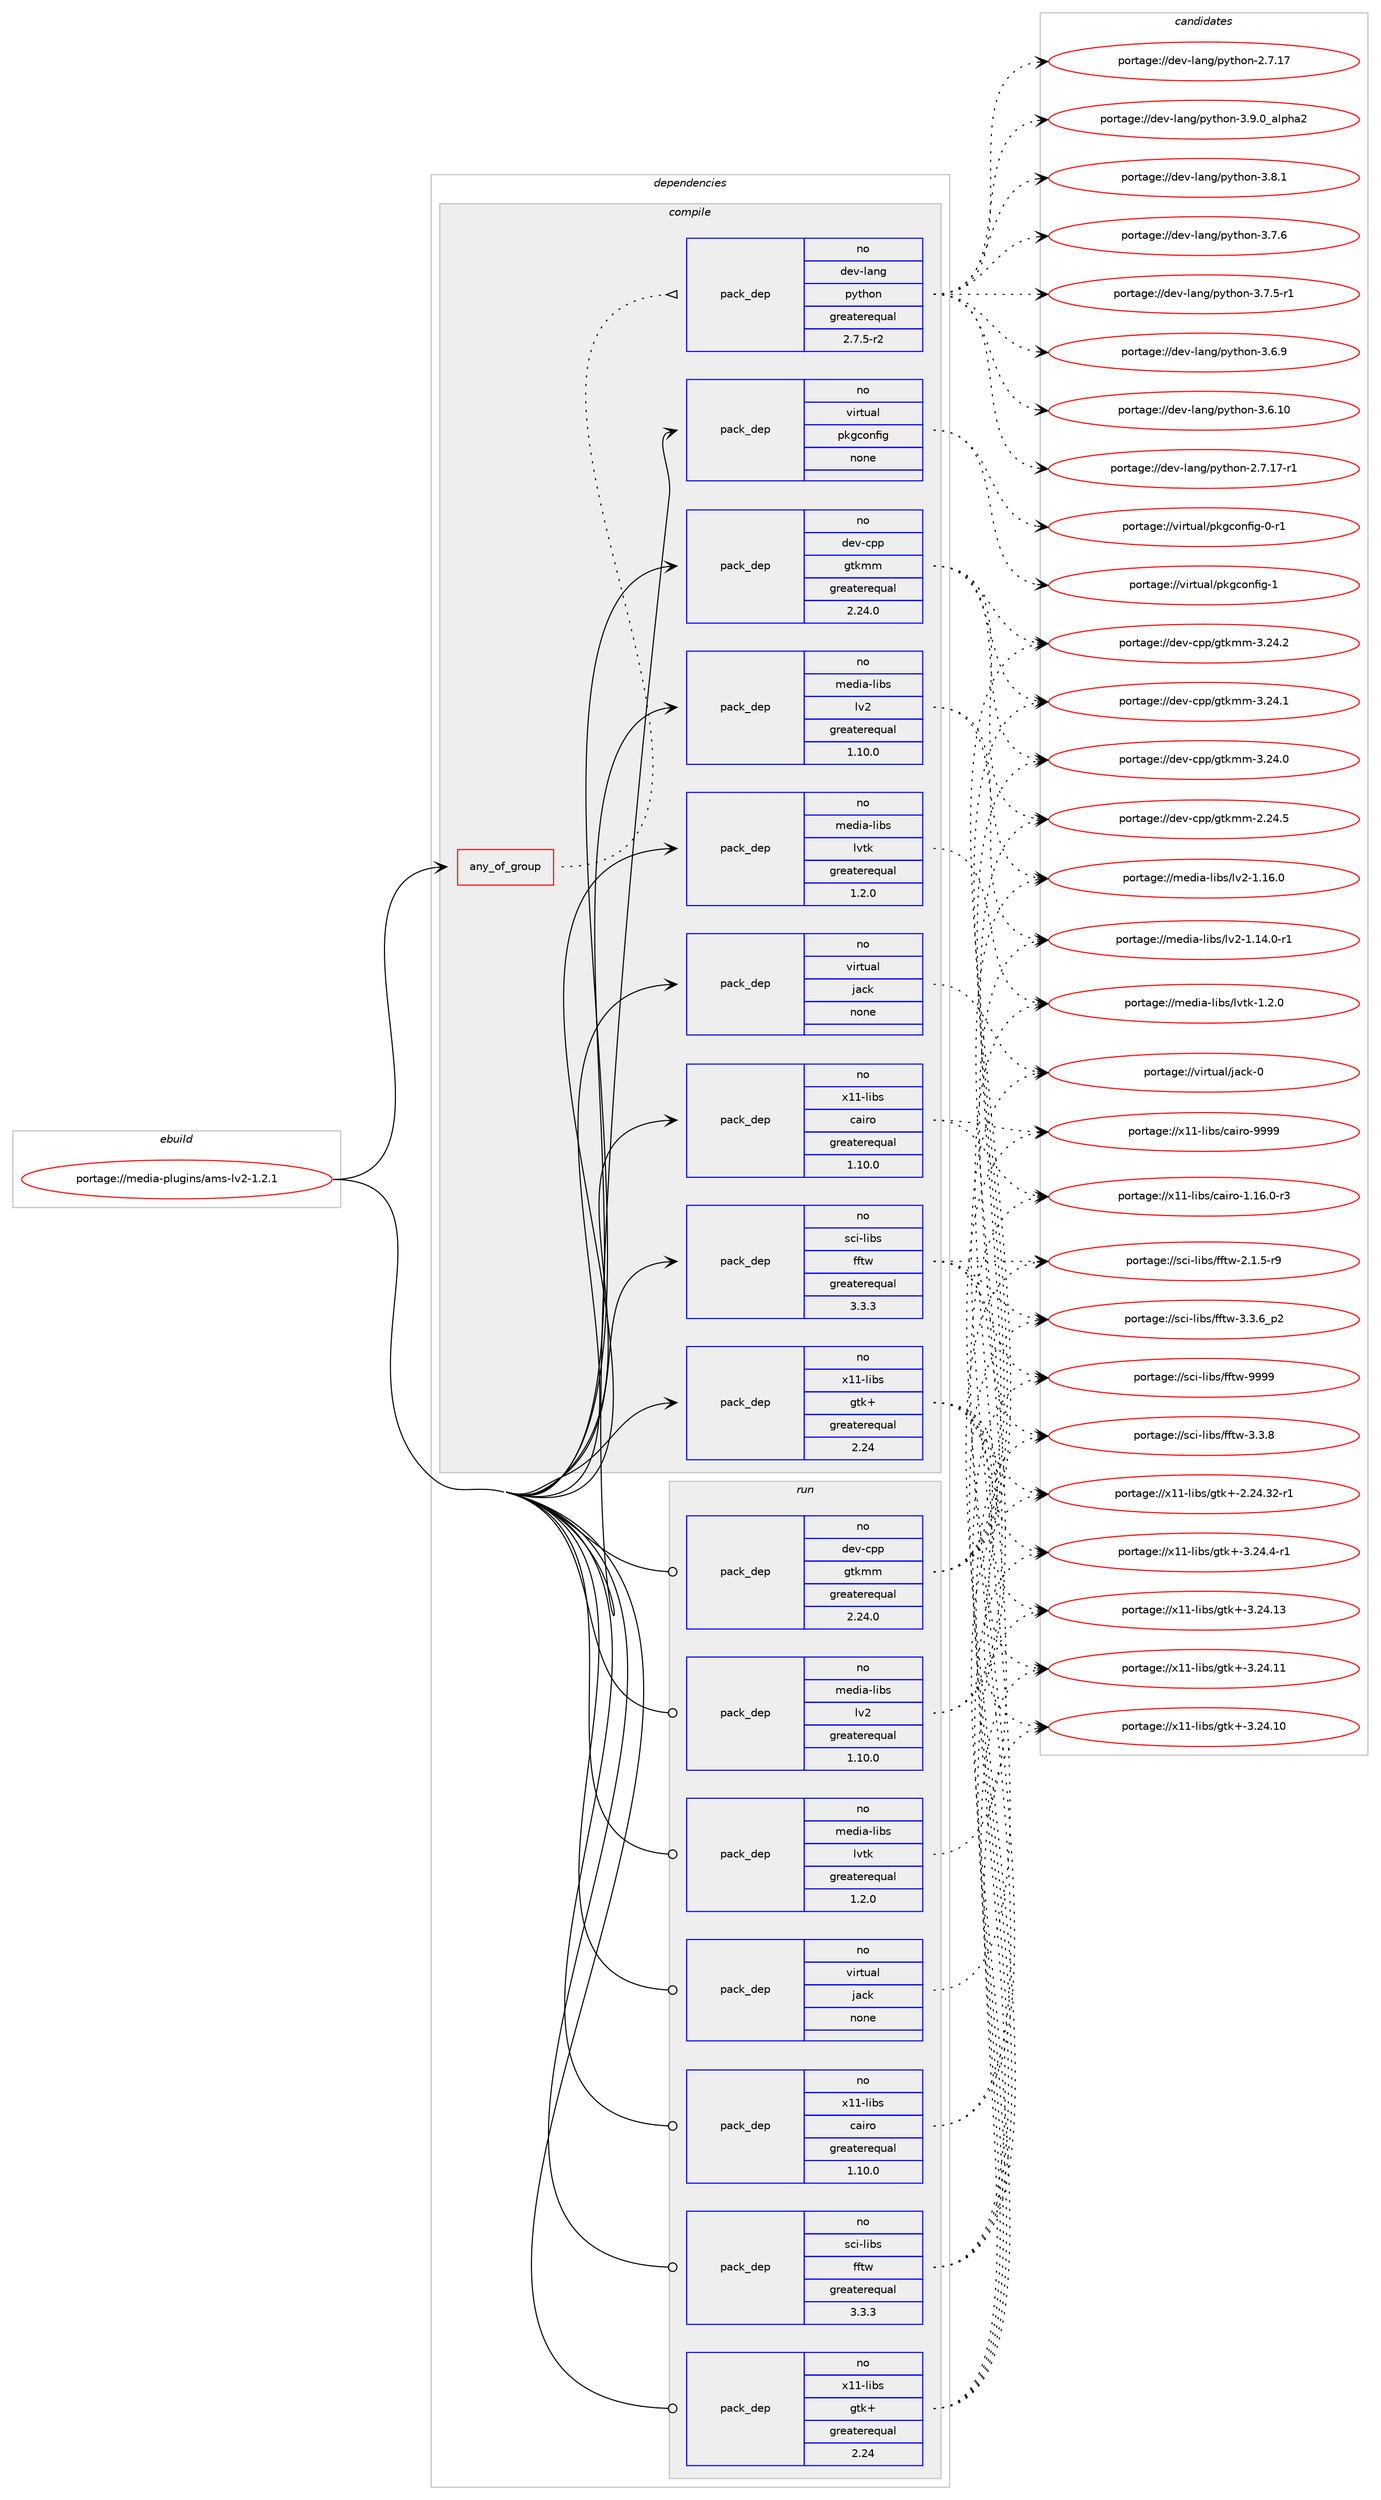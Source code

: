 digraph prolog {

# *************
# Graph options
# *************

newrank=true;
concentrate=true;
compound=true;
graph [rankdir=LR,fontname=Helvetica,fontsize=10,ranksep=1.5];#, ranksep=2.5, nodesep=0.2];
edge  [arrowhead=vee];
node  [fontname=Helvetica,fontsize=10];

# **********
# The ebuild
# **********

subgraph cluster_leftcol {
color=gray;
rank=same;
label=<<i>ebuild</i>>;
id [label="portage://media-plugins/ams-lv2-1.2.1", color=red, width=4, href="../media-plugins/ams-lv2-1.2.1.svg"];
}

# ****************
# The dependencies
# ****************

subgraph cluster_midcol {
color=gray;
label=<<i>dependencies</i>>;
subgraph cluster_compile {
fillcolor="#eeeeee";
style=filled;
label=<<i>compile</i>>;
subgraph any2897 {
dependency202995 [label=<<TABLE BORDER="0" CELLBORDER="1" CELLSPACING="0" CELLPADDING="4"><TR><TD CELLPADDING="10">any_of_group</TD></TR></TABLE>>, shape=none, color=red];subgraph pack154398 {
dependency202996 [label=<<TABLE BORDER="0" CELLBORDER="1" CELLSPACING="0" CELLPADDING="4" WIDTH="220"><TR><TD ROWSPAN="6" CELLPADDING="30">pack_dep</TD></TR><TR><TD WIDTH="110">no</TD></TR><TR><TD>dev-lang</TD></TR><TR><TD>python</TD></TR><TR><TD>greaterequal</TD></TR><TR><TD>2.7.5-r2</TD></TR></TABLE>>, shape=none, color=blue];
}
dependency202995:e -> dependency202996:w [weight=20,style="dotted",arrowhead="oinv"];
}
id:e -> dependency202995:w [weight=20,style="solid",arrowhead="vee"];
subgraph pack154399 {
dependency202997 [label=<<TABLE BORDER="0" CELLBORDER="1" CELLSPACING="0" CELLPADDING="4" WIDTH="220"><TR><TD ROWSPAN="6" CELLPADDING="30">pack_dep</TD></TR><TR><TD WIDTH="110">no</TD></TR><TR><TD>dev-cpp</TD></TR><TR><TD>gtkmm</TD></TR><TR><TD>greaterequal</TD></TR><TR><TD>2.24.0</TD></TR></TABLE>>, shape=none, color=blue];
}
id:e -> dependency202997:w [weight=20,style="solid",arrowhead="vee"];
subgraph pack154400 {
dependency202998 [label=<<TABLE BORDER="0" CELLBORDER="1" CELLSPACING="0" CELLPADDING="4" WIDTH="220"><TR><TD ROWSPAN="6" CELLPADDING="30">pack_dep</TD></TR><TR><TD WIDTH="110">no</TD></TR><TR><TD>media-libs</TD></TR><TR><TD>lv2</TD></TR><TR><TD>greaterequal</TD></TR><TR><TD>1.10.0</TD></TR></TABLE>>, shape=none, color=blue];
}
id:e -> dependency202998:w [weight=20,style="solid",arrowhead="vee"];
subgraph pack154401 {
dependency202999 [label=<<TABLE BORDER="0" CELLBORDER="1" CELLSPACING="0" CELLPADDING="4" WIDTH="220"><TR><TD ROWSPAN="6" CELLPADDING="30">pack_dep</TD></TR><TR><TD WIDTH="110">no</TD></TR><TR><TD>media-libs</TD></TR><TR><TD>lvtk</TD></TR><TR><TD>greaterequal</TD></TR><TR><TD>1.2.0</TD></TR></TABLE>>, shape=none, color=blue];
}
id:e -> dependency202999:w [weight=20,style="solid",arrowhead="vee"];
subgraph pack154402 {
dependency203000 [label=<<TABLE BORDER="0" CELLBORDER="1" CELLSPACING="0" CELLPADDING="4" WIDTH="220"><TR><TD ROWSPAN="6" CELLPADDING="30">pack_dep</TD></TR><TR><TD WIDTH="110">no</TD></TR><TR><TD>sci-libs</TD></TR><TR><TD>fftw</TD></TR><TR><TD>greaterequal</TD></TR><TR><TD>3.3.3</TD></TR></TABLE>>, shape=none, color=blue];
}
id:e -> dependency203000:w [weight=20,style="solid",arrowhead="vee"];
subgraph pack154403 {
dependency203001 [label=<<TABLE BORDER="0" CELLBORDER="1" CELLSPACING="0" CELLPADDING="4" WIDTH="220"><TR><TD ROWSPAN="6" CELLPADDING="30">pack_dep</TD></TR><TR><TD WIDTH="110">no</TD></TR><TR><TD>virtual</TD></TR><TR><TD>jack</TD></TR><TR><TD>none</TD></TR><TR><TD></TD></TR></TABLE>>, shape=none, color=blue];
}
id:e -> dependency203001:w [weight=20,style="solid",arrowhead="vee"];
subgraph pack154404 {
dependency203002 [label=<<TABLE BORDER="0" CELLBORDER="1" CELLSPACING="0" CELLPADDING="4" WIDTH="220"><TR><TD ROWSPAN="6" CELLPADDING="30">pack_dep</TD></TR><TR><TD WIDTH="110">no</TD></TR><TR><TD>virtual</TD></TR><TR><TD>pkgconfig</TD></TR><TR><TD>none</TD></TR><TR><TD></TD></TR></TABLE>>, shape=none, color=blue];
}
id:e -> dependency203002:w [weight=20,style="solid",arrowhead="vee"];
subgraph pack154405 {
dependency203003 [label=<<TABLE BORDER="0" CELLBORDER="1" CELLSPACING="0" CELLPADDING="4" WIDTH="220"><TR><TD ROWSPAN="6" CELLPADDING="30">pack_dep</TD></TR><TR><TD WIDTH="110">no</TD></TR><TR><TD>x11-libs</TD></TR><TR><TD>cairo</TD></TR><TR><TD>greaterequal</TD></TR><TR><TD>1.10.0</TD></TR></TABLE>>, shape=none, color=blue];
}
id:e -> dependency203003:w [weight=20,style="solid",arrowhead="vee"];
subgraph pack154406 {
dependency203004 [label=<<TABLE BORDER="0" CELLBORDER="1" CELLSPACING="0" CELLPADDING="4" WIDTH="220"><TR><TD ROWSPAN="6" CELLPADDING="30">pack_dep</TD></TR><TR><TD WIDTH="110">no</TD></TR><TR><TD>x11-libs</TD></TR><TR><TD>gtk+</TD></TR><TR><TD>greaterequal</TD></TR><TR><TD>2.24</TD></TR></TABLE>>, shape=none, color=blue];
}
id:e -> dependency203004:w [weight=20,style="solid",arrowhead="vee"];
}
subgraph cluster_compileandrun {
fillcolor="#eeeeee";
style=filled;
label=<<i>compile and run</i>>;
}
subgraph cluster_run {
fillcolor="#eeeeee";
style=filled;
label=<<i>run</i>>;
subgraph pack154407 {
dependency203005 [label=<<TABLE BORDER="0" CELLBORDER="1" CELLSPACING="0" CELLPADDING="4" WIDTH="220"><TR><TD ROWSPAN="6" CELLPADDING="30">pack_dep</TD></TR><TR><TD WIDTH="110">no</TD></TR><TR><TD>dev-cpp</TD></TR><TR><TD>gtkmm</TD></TR><TR><TD>greaterequal</TD></TR><TR><TD>2.24.0</TD></TR></TABLE>>, shape=none, color=blue];
}
id:e -> dependency203005:w [weight=20,style="solid",arrowhead="odot"];
subgraph pack154408 {
dependency203006 [label=<<TABLE BORDER="0" CELLBORDER="1" CELLSPACING="0" CELLPADDING="4" WIDTH="220"><TR><TD ROWSPAN="6" CELLPADDING="30">pack_dep</TD></TR><TR><TD WIDTH="110">no</TD></TR><TR><TD>media-libs</TD></TR><TR><TD>lv2</TD></TR><TR><TD>greaterequal</TD></TR><TR><TD>1.10.0</TD></TR></TABLE>>, shape=none, color=blue];
}
id:e -> dependency203006:w [weight=20,style="solid",arrowhead="odot"];
subgraph pack154409 {
dependency203007 [label=<<TABLE BORDER="0" CELLBORDER="1" CELLSPACING="0" CELLPADDING="4" WIDTH="220"><TR><TD ROWSPAN="6" CELLPADDING="30">pack_dep</TD></TR><TR><TD WIDTH="110">no</TD></TR><TR><TD>media-libs</TD></TR><TR><TD>lvtk</TD></TR><TR><TD>greaterequal</TD></TR><TR><TD>1.2.0</TD></TR></TABLE>>, shape=none, color=blue];
}
id:e -> dependency203007:w [weight=20,style="solid",arrowhead="odot"];
subgraph pack154410 {
dependency203008 [label=<<TABLE BORDER="0" CELLBORDER="1" CELLSPACING="0" CELLPADDING="4" WIDTH="220"><TR><TD ROWSPAN="6" CELLPADDING="30">pack_dep</TD></TR><TR><TD WIDTH="110">no</TD></TR><TR><TD>sci-libs</TD></TR><TR><TD>fftw</TD></TR><TR><TD>greaterequal</TD></TR><TR><TD>3.3.3</TD></TR></TABLE>>, shape=none, color=blue];
}
id:e -> dependency203008:w [weight=20,style="solid",arrowhead="odot"];
subgraph pack154411 {
dependency203009 [label=<<TABLE BORDER="0" CELLBORDER="1" CELLSPACING="0" CELLPADDING="4" WIDTH="220"><TR><TD ROWSPAN="6" CELLPADDING="30">pack_dep</TD></TR><TR><TD WIDTH="110">no</TD></TR><TR><TD>virtual</TD></TR><TR><TD>jack</TD></TR><TR><TD>none</TD></TR><TR><TD></TD></TR></TABLE>>, shape=none, color=blue];
}
id:e -> dependency203009:w [weight=20,style="solid",arrowhead="odot"];
subgraph pack154412 {
dependency203010 [label=<<TABLE BORDER="0" CELLBORDER="1" CELLSPACING="0" CELLPADDING="4" WIDTH="220"><TR><TD ROWSPAN="6" CELLPADDING="30">pack_dep</TD></TR><TR><TD WIDTH="110">no</TD></TR><TR><TD>x11-libs</TD></TR><TR><TD>cairo</TD></TR><TR><TD>greaterequal</TD></TR><TR><TD>1.10.0</TD></TR></TABLE>>, shape=none, color=blue];
}
id:e -> dependency203010:w [weight=20,style="solid",arrowhead="odot"];
subgraph pack154413 {
dependency203011 [label=<<TABLE BORDER="0" CELLBORDER="1" CELLSPACING="0" CELLPADDING="4" WIDTH="220"><TR><TD ROWSPAN="6" CELLPADDING="30">pack_dep</TD></TR><TR><TD WIDTH="110">no</TD></TR><TR><TD>x11-libs</TD></TR><TR><TD>gtk+</TD></TR><TR><TD>greaterequal</TD></TR><TR><TD>2.24</TD></TR></TABLE>>, shape=none, color=blue];
}
id:e -> dependency203011:w [weight=20,style="solid",arrowhead="odot"];
}
}

# **************
# The candidates
# **************

subgraph cluster_choices {
rank=same;
color=gray;
label=<<i>candidates</i>>;

subgraph choice154398 {
color=black;
nodesep=1;
choice10010111845108971101034711212111610411111045514657464895971081121049750 [label="portage://dev-lang/python-3.9.0_alpha2", color=red, width=4,href="../dev-lang/python-3.9.0_alpha2.svg"];
choice100101118451089711010347112121116104111110455146564649 [label="portage://dev-lang/python-3.8.1", color=red, width=4,href="../dev-lang/python-3.8.1.svg"];
choice100101118451089711010347112121116104111110455146554654 [label="portage://dev-lang/python-3.7.6", color=red, width=4,href="../dev-lang/python-3.7.6.svg"];
choice1001011184510897110103471121211161041111104551465546534511449 [label="portage://dev-lang/python-3.7.5-r1", color=red, width=4,href="../dev-lang/python-3.7.5-r1.svg"];
choice100101118451089711010347112121116104111110455146544657 [label="portage://dev-lang/python-3.6.9", color=red, width=4,href="../dev-lang/python-3.6.9.svg"];
choice10010111845108971101034711212111610411111045514654464948 [label="portage://dev-lang/python-3.6.10", color=red, width=4,href="../dev-lang/python-3.6.10.svg"];
choice100101118451089711010347112121116104111110455046554649554511449 [label="portage://dev-lang/python-2.7.17-r1", color=red, width=4,href="../dev-lang/python-2.7.17-r1.svg"];
choice10010111845108971101034711212111610411111045504655464955 [label="portage://dev-lang/python-2.7.17", color=red, width=4,href="../dev-lang/python-2.7.17.svg"];
dependency202996:e -> choice10010111845108971101034711212111610411111045514657464895971081121049750:w [style=dotted,weight="100"];
dependency202996:e -> choice100101118451089711010347112121116104111110455146564649:w [style=dotted,weight="100"];
dependency202996:e -> choice100101118451089711010347112121116104111110455146554654:w [style=dotted,weight="100"];
dependency202996:e -> choice1001011184510897110103471121211161041111104551465546534511449:w [style=dotted,weight="100"];
dependency202996:e -> choice100101118451089711010347112121116104111110455146544657:w [style=dotted,weight="100"];
dependency202996:e -> choice10010111845108971101034711212111610411111045514654464948:w [style=dotted,weight="100"];
dependency202996:e -> choice100101118451089711010347112121116104111110455046554649554511449:w [style=dotted,weight="100"];
dependency202996:e -> choice10010111845108971101034711212111610411111045504655464955:w [style=dotted,weight="100"];
}
subgraph choice154399 {
color=black;
nodesep=1;
choice10010111845991121124710311610710910945514650524650 [label="portage://dev-cpp/gtkmm-3.24.2", color=red, width=4,href="../dev-cpp/gtkmm-3.24.2.svg"];
choice10010111845991121124710311610710910945514650524649 [label="portage://dev-cpp/gtkmm-3.24.1", color=red, width=4,href="../dev-cpp/gtkmm-3.24.1.svg"];
choice10010111845991121124710311610710910945514650524648 [label="portage://dev-cpp/gtkmm-3.24.0", color=red, width=4,href="../dev-cpp/gtkmm-3.24.0.svg"];
choice10010111845991121124710311610710910945504650524653 [label="portage://dev-cpp/gtkmm-2.24.5", color=red, width=4,href="../dev-cpp/gtkmm-2.24.5.svg"];
dependency202997:e -> choice10010111845991121124710311610710910945514650524650:w [style=dotted,weight="100"];
dependency202997:e -> choice10010111845991121124710311610710910945514650524649:w [style=dotted,weight="100"];
dependency202997:e -> choice10010111845991121124710311610710910945514650524648:w [style=dotted,weight="100"];
dependency202997:e -> choice10010111845991121124710311610710910945504650524653:w [style=dotted,weight="100"];
}
subgraph choice154400 {
color=black;
nodesep=1;
choice109101100105974510810598115471081185045494649544648 [label="portage://media-libs/lv2-1.16.0", color=red, width=4,href="../media-libs/lv2-1.16.0.svg"];
choice1091011001059745108105981154710811850454946495246484511449 [label="portage://media-libs/lv2-1.14.0-r1", color=red, width=4,href="../media-libs/lv2-1.14.0-r1.svg"];
dependency202998:e -> choice109101100105974510810598115471081185045494649544648:w [style=dotted,weight="100"];
dependency202998:e -> choice1091011001059745108105981154710811850454946495246484511449:w [style=dotted,weight="100"];
}
subgraph choice154401 {
color=black;
nodesep=1;
choice10910110010597451081059811547108118116107454946504648 [label="portage://media-libs/lvtk-1.2.0", color=red, width=4,href="../media-libs/lvtk-1.2.0.svg"];
dependency202999:e -> choice10910110010597451081059811547108118116107454946504648:w [style=dotted,weight="100"];
}
subgraph choice154402 {
color=black;
nodesep=1;
choice115991054510810598115471021021161194557575757 [label="portage://sci-libs/fftw-9999", color=red, width=4,href="../sci-libs/fftw-9999.svg"];
choice11599105451081059811547102102116119455146514656 [label="portage://sci-libs/fftw-3.3.8", color=red, width=4,href="../sci-libs/fftw-3.3.8.svg"];
choice115991054510810598115471021021161194551465146549511250 [label="portage://sci-libs/fftw-3.3.6_p2", color=red, width=4,href="../sci-libs/fftw-3.3.6_p2.svg"];
choice115991054510810598115471021021161194550464946534511457 [label="portage://sci-libs/fftw-2.1.5-r9", color=red, width=4,href="../sci-libs/fftw-2.1.5-r9.svg"];
dependency203000:e -> choice115991054510810598115471021021161194557575757:w [style=dotted,weight="100"];
dependency203000:e -> choice11599105451081059811547102102116119455146514656:w [style=dotted,weight="100"];
dependency203000:e -> choice115991054510810598115471021021161194551465146549511250:w [style=dotted,weight="100"];
dependency203000:e -> choice115991054510810598115471021021161194550464946534511457:w [style=dotted,weight="100"];
}
subgraph choice154403 {
color=black;
nodesep=1;
choice118105114116117971084710697991074548 [label="portage://virtual/jack-0", color=red, width=4,href="../virtual/jack-0.svg"];
dependency203001:e -> choice118105114116117971084710697991074548:w [style=dotted,weight="100"];
}
subgraph choice154404 {
color=black;
nodesep=1;
choice1181051141161179710847112107103991111101021051034549 [label="portage://virtual/pkgconfig-1", color=red, width=4,href="../virtual/pkgconfig-1.svg"];
choice11810511411611797108471121071039911111010210510345484511449 [label="portage://virtual/pkgconfig-0-r1", color=red, width=4,href="../virtual/pkgconfig-0-r1.svg"];
dependency203002:e -> choice1181051141161179710847112107103991111101021051034549:w [style=dotted,weight="100"];
dependency203002:e -> choice11810511411611797108471121071039911111010210510345484511449:w [style=dotted,weight="100"];
}
subgraph choice154405 {
color=black;
nodesep=1;
choice120494945108105981154799971051141114557575757 [label="portage://x11-libs/cairo-9999", color=red, width=4,href="../x11-libs/cairo-9999.svg"];
choice12049494510810598115479997105114111454946495446484511451 [label="portage://x11-libs/cairo-1.16.0-r3", color=red, width=4,href="../x11-libs/cairo-1.16.0-r3.svg"];
dependency203003:e -> choice120494945108105981154799971051141114557575757:w [style=dotted,weight="100"];
dependency203003:e -> choice12049494510810598115479997105114111454946495446484511451:w [style=dotted,weight="100"];
}
subgraph choice154406 {
color=black;
nodesep=1;
choice120494945108105981154710311610743455146505246524511449 [label="portage://x11-libs/gtk+-3.24.4-r1", color=red, width=4,href="../x11-libs/gtk+-3.24.4-r1.svg"];
choice1204949451081059811547103116107434551465052464951 [label="portage://x11-libs/gtk+-3.24.13", color=red, width=4,href="../x11-libs/gtk+-3.24.13.svg"];
choice1204949451081059811547103116107434551465052464949 [label="portage://x11-libs/gtk+-3.24.11", color=red, width=4,href="../x11-libs/gtk+-3.24.11.svg"];
choice1204949451081059811547103116107434551465052464948 [label="portage://x11-libs/gtk+-3.24.10", color=red, width=4,href="../x11-libs/gtk+-3.24.10.svg"];
choice12049494510810598115471031161074345504650524651504511449 [label="portage://x11-libs/gtk+-2.24.32-r1", color=red, width=4,href="../x11-libs/gtk+-2.24.32-r1.svg"];
dependency203004:e -> choice120494945108105981154710311610743455146505246524511449:w [style=dotted,weight="100"];
dependency203004:e -> choice1204949451081059811547103116107434551465052464951:w [style=dotted,weight="100"];
dependency203004:e -> choice1204949451081059811547103116107434551465052464949:w [style=dotted,weight="100"];
dependency203004:e -> choice1204949451081059811547103116107434551465052464948:w [style=dotted,weight="100"];
dependency203004:e -> choice12049494510810598115471031161074345504650524651504511449:w [style=dotted,weight="100"];
}
subgraph choice154407 {
color=black;
nodesep=1;
choice10010111845991121124710311610710910945514650524650 [label="portage://dev-cpp/gtkmm-3.24.2", color=red, width=4,href="../dev-cpp/gtkmm-3.24.2.svg"];
choice10010111845991121124710311610710910945514650524649 [label="portage://dev-cpp/gtkmm-3.24.1", color=red, width=4,href="../dev-cpp/gtkmm-3.24.1.svg"];
choice10010111845991121124710311610710910945514650524648 [label="portage://dev-cpp/gtkmm-3.24.0", color=red, width=4,href="../dev-cpp/gtkmm-3.24.0.svg"];
choice10010111845991121124710311610710910945504650524653 [label="portage://dev-cpp/gtkmm-2.24.5", color=red, width=4,href="../dev-cpp/gtkmm-2.24.5.svg"];
dependency203005:e -> choice10010111845991121124710311610710910945514650524650:w [style=dotted,weight="100"];
dependency203005:e -> choice10010111845991121124710311610710910945514650524649:w [style=dotted,weight="100"];
dependency203005:e -> choice10010111845991121124710311610710910945514650524648:w [style=dotted,weight="100"];
dependency203005:e -> choice10010111845991121124710311610710910945504650524653:w [style=dotted,weight="100"];
}
subgraph choice154408 {
color=black;
nodesep=1;
choice109101100105974510810598115471081185045494649544648 [label="portage://media-libs/lv2-1.16.0", color=red, width=4,href="../media-libs/lv2-1.16.0.svg"];
choice1091011001059745108105981154710811850454946495246484511449 [label="portage://media-libs/lv2-1.14.0-r1", color=red, width=4,href="../media-libs/lv2-1.14.0-r1.svg"];
dependency203006:e -> choice109101100105974510810598115471081185045494649544648:w [style=dotted,weight="100"];
dependency203006:e -> choice1091011001059745108105981154710811850454946495246484511449:w [style=dotted,weight="100"];
}
subgraph choice154409 {
color=black;
nodesep=1;
choice10910110010597451081059811547108118116107454946504648 [label="portage://media-libs/lvtk-1.2.0", color=red, width=4,href="../media-libs/lvtk-1.2.0.svg"];
dependency203007:e -> choice10910110010597451081059811547108118116107454946504648:w [style=dotted,weight="100"];
}
subgraph choice154410 {
color=black;
nodesep=1;
choice115991054510810598115471021021161194557575757 [label="portage://sci-libs/fftw-9999", color=red, width=4,href="../sci-libs/fftw-9999.svg"];
choice11599105451081059811547102102116119455146514656 [label="portage://sci-libs/fftw-3.3.8", color=red, width=4,href="../sci-libs/fftw-3.3.8.svg"];
choice115991054510810598115471021021161194551465146549511250 [label="portage://sci-libs/fftw-3.3.6_p2", color=red, width=4,href="../sci-libs/fftw-3.3.6_p2.svg"];
choice115991054510810598115471021021161194550464946534511457 [label="portage://sci-libs/fftw-2.1.5-r9", color=red, width=4,href="../sci-libs/fftw-2.1.5-r9.svg"];
dependency203008:e -> choice115991054510810598115471021021161194557575757:w [style=dotted,weight="100"];
dependency203008:e -> choice11599105451081059811547102102116119455146514656:w [style=dotted,weight="100"];
dependency203008:e -> choice115991054510810598115471021021161194551465146549511250:w [style=dotted,weight="100"];
dependency203008:e -> choice115991054510810598115471021021161194550464946534511457:w [style=dotted,weight="100"];
}
subgraph choice154411 {
color=black;
nodesep=1;
choice118105114116117971084710697991074548 [label="portage://virtual/jack-0", color=red, width=4,href="../virtual/jack-0.svg"];
dependency203009:e -> choice118105114116117971084710697991074548:w [style=dotted,weight="100"];
}
subgraph choice154412 {
color=black;
nodesep=1;
choice120494945108105981154799971051141114557575757 [label="portage://x11-libs/cairo-9999", color=red, width=4,href="../x11-libs/cairo-9999.svg"];
choice12049494510810598115479997105114111454946495446484511451 [label="portage://x11-libs/cairo-1.16.0-r3", color=red, width=4,href="../x11-libs/cairo-1.16.0-r3.svg"];
dependency203010:e -> choice120494945108105981154799971051141114557575757:w [style=dotted,weight="100"];
dependency203010:e -> choice12049494510810598115479997105114111454946495446484511451:w [style=dotted,weight="100"];
}
subgraph choice154413 {
color=black;
nodesep=1;
choice120494945108105981154710311610743455146505246524511449 [label="portage://x11-libs/gtk+-3.24.4-r1", color=red, width=4,href="../x11-libs/gtk+-3.24.4-r1.svg"];
choice1204949451081059811547103116107434551465052464951 [label="portage://x11-libs/gtk+-3.24.13", color=red, width=4,href="../x11-libs/gtk+-3.24.13.svg"];
choice1204949451081059811547103116107434551465052464949 [label="portage://x11-libs/gtk+-3.24.11", color=red, width=4,href="../x11-libs/gtk+-3.24.11.svg"];
choice1204949451081059811547103116107434551465052464948 [label="portage://x11-libs/gtk+-3.24.10", color=red, width=4,href="../x11-libs/gtk+-3.24.10.svg"];
choice12049494510810598115471031161074345504650524651504511449 [label="portage://x11-libs/gtk+-2.24.32-r1", color=red, width=4,href="../x11-libs/gtk+-2.24.32-r1.svg"];
dependency203011:e -> choice120494945108105981154710311610743455146505246524511449:w [style=dotted,weight="100"];
dependency203011:e -> choice1204949451081059811547103116107434551465052464951:w [style=dotted,weight="100"];
dependency203011:e -> choice1204949451081059811547103116107434551465052464949:w [style=dotted,weight="100"];
dependency203011:e -> choice1204949451081059811547103116107434551465052464948:w [style=dotted,weight="100"];
dependency203011:e -> choice12049494510810598115471031161074345504650524651504511449:w [style=dotted,weight="100"];
}
}

}
